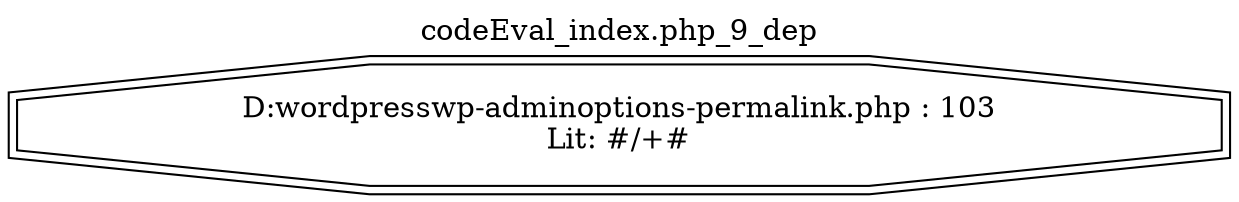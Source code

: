 digraph cfg {
  label="codeEval_index.php_9_dep";
  labelloc=t;
  n1 [shape=doubleoctagon, label="D:\wordpress\wp-admin\options-permalink.php : 103\nLit: #/+#\n"];
}
